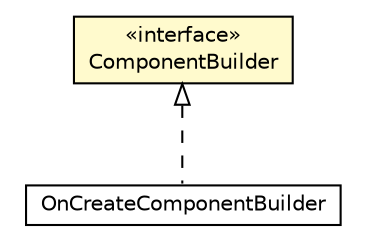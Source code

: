 #!/usr/local/bin/dot
#
# Class diagram 
# Generated by UMLGraph version 5.1 (http://www.umlgraph.org/)
#

digraph G {
	edge [fontname="Helvetica",fontsize=10,labelfontname="Helvetica",labelfontsize=10];
	node [fontname="Helvetica",fontsize=10,shape=plaintext];
	nodesep=0.25;
	ranksep=0.5;
	// org.androidtransfuse.gen.ComponentBuilder
	c50064 [label=<<table title="org.androidtransfuse.gen.ComponentBuilder" border="0" cellborder="1" cellspacing="0" cellpadding="2" port="p" bgcolor="lemonChiffon" href="./ComponentBuilder.html">
		<tr><td><table border="0" cellspacing="0" cellpadding="1">
<tr><td align="center" balign="center"> &#171;interface&#187; </td></tr>
<tr><td align="center" balign="center"> ComponentBuilder </td></tr>
		</table></td></tr>
		</table>>, fontname="Helvetica", fontcolor="black", fontsize=10.0];
	// org.androidtransfuse.gen.componentBuilder.OnCreateComponentBuilder
	c50146 [label=<<table title="org.androidtransfuse.gen.componentBuilder.OnCreateComponentBuilder" border="0" cellborder="1" cellspacing="0" cellpadding="2" port="p" href="./componentBuilder/OnCreateComponentBuilder.html">
		<tr><td><table border="0" cellspacing="0" cellpadding="1">
<tr><td align="center" balign="center"> OnCreateComponentBuilder </td></tr>
		</table></td></tr>
		</table>>, fontname="Helvetica", fontcolor="black", fontsize=10.0];
	//org.androidtransfuse.gen.componentBuilder.OnCreateComponentBuilder implements org.androidtransfuse.gen.ComponentBuilder
	c50064:p -> c50146:p [dir=back,arrowtail=empty,style=dashed];
}


